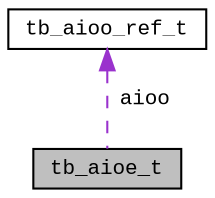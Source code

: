 digraph "tb_aioe_t"
{
  edge [fontname="CourierNew",fontsize="10",labelfontname="CourierNew",labelfontsize="10"];
  node [fontname="CourierNew",fontsize="10",shape=record];
  Node1 [label="tb_aioe_t",height=0.2,width=0.4,color="black", fillcolor="grey75", style="filled" fontcolor="black"];
  Node2 -> Node1 [dir="back",color="darkorchid3",fontsize="10",style="dashed",label=" aioo" ,fontname="CourierNew"];
  Node2 [label="tb_aioo_ref_t",height=0.2,width=0.4,color="black", fillcolor="white", style="filled",URL="$d2/d2a/structtb__aioo__ref__t.html",tooltip="the aioo ref type "];
}
